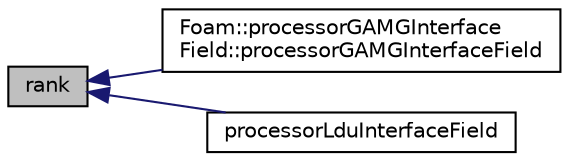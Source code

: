digraph "rank"
{
  bgcolor="transparent";
  edge [fontname="Helvetica",fontsize="10",labelfontname="Helvetica",labelfontsize="10"];
  node [fontname="Helvetica",fontsize="10",shape=record];
  rankdir="LR";
  Node1 [label="rank",height=0.2,width=0.4,color="black", fillcolor="grey75", style="filled", fontcolor="black"];
  Node1 -> Node2 [dir="back",color="midnightblue",fontsize="10",style="solid",fontname="Helvetica"];
  Node2 [label="Foam::processorGAMGInterface\lField::processorGAMGInterfaceField",height=0.2,width=0.4,color="black",URL="$a02029.html#a7380bda03c95c3ff6c425c04a9671151",tooltip="Construct from GAMG interface and fine level interface field. "];
  Node1 -> Node3 [dir="back",color="midnightblue",fontsize="10",style="solid",fontname="Helvetica"];
  Node3 [label="processorLduInterfaceField",height=0.2,width=0.4,color="black",URL="$a02031.html#a84246dcb2da3a0d89ca6eba95b3bbf29",tooltip="Construct given coupled patch. "];
}
